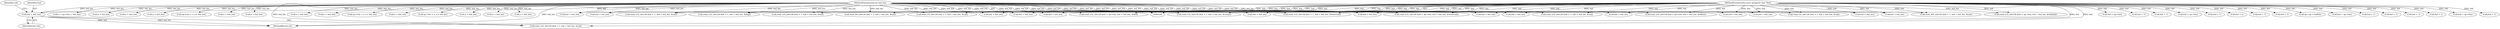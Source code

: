 digraph "0_radare2_52b1526443c1f433087928291d1c3d37a5600515@pointer" {
"1000997" [label="(Call,buf + buf_len)"];
"1000102" [label="(MethodParameterIn,const unsigned char *buf)"];
"1000103" [label="(MethodParameterIn,int buf_len)"];
"1000678" [label="(Call,buf + buf_len)"];
"1000832" [label="(Call,buf + buf_len)"];
"1000974" [label="(Call,n < buf_len)"];
"1000403" [label="(Call,buf + buf_len)"];
"1000999" [label="(Identifier,buf_len)"];
"1000103" [label="(MethodParameterIn,int buf_len)"];
"1000959" [label="(Call,read_i64_leb128 (buf + 1, buf + buf_len, &val))"];
"1000539" [label="(Call,buf + buf_len)"];
"1000673" [label="(Call,buf + op->len)"];
"1000734" [label="(Call,buf + buf_len)"];
"1000960" [label="(Call,buf + 1)"];
"1001034" [label="(Call,buf + 1)"];
"1001033" [label="(Call,read_u64_leb128 (buf + 1, buf + buf_len, &val))"];
"1000745" [label="(Call,n < buf_len)"];
"1001001" [label="(Identifier,val)"];
"1000730" [label="(Call,read_u32_leb128 (buf + 1, buf + buf_len, &val))"];
"1000800" [label="(Call,read_u32_leb128 (buf + 1, buf + buf_len, &flag))"];
"1000925" [label="(Call,read_i32_leb128 (buf + 1, buf + buf_len, &val))"];
"1000827" [label="(Call,buf + op->len)"];
"1000517" [label="(Call,op->len + n <= buf_len)"];
"1000672" [label="(Call,read_u32_leb128 (buf + op->len, buf + buf_len, &reserved))"];
"1000296" [label="(Call,buf + buf_len)"];
"1000647" [label="(Call,buf + 1)"];
"1000893" [label="(Call,n < buf_len)"];
"1000292" [label="(Call,read_i32_leb128 (buf + 1, buf + buf_len, &val))"];
"1001086" [label="(MethodReturn,int)"];
"1001008" [label="(Call,n < buf_len)"];
"1000926" [label="(Call,buf + 1)"];
"1000963" [label="(Call,buf + buf_len)"];
"1000550" [label="(Call,n + op->len < buf_len)"];
"1000879" [label="(Call,buf + 1)"];
"1000502" [label="(Call,read_u32_leb128 (buf + op->len, buf + buf_len, &table[i]))"];
"1000815" [label="(Call,n < buf_len)"];
"1000661" [label="(Call,n < buf_len)"];
"1000940" [label="(Call,n < buf_len)"];
"1000689" [label="(Call,op->len + n <= buf_len)"];
"1000994" [label="(Call,buf + 1)"];
"1000882" [label="(Call,buf + buf_len)"];
"1000110" [label="(Call,op->op = buf[0])"];
"1000451" [label="(Call,read_u32_leb128 (buf + 1, buf + buf_len, &count))"];
"1000650" [label="(Call,buf + buf_len)"];
"1000102" [label="(MethodParameterIn,const unsigned char *buf)"];
"1000503" [label="(Call,buf + op->len)"];
"1000466" [label="(Call,n < buf_len)"];
"1000307" [label="(Call,n < buf_len)"];
"1000804" [label="(Call,buf + buf_len)"];
"1000533" [label="(Call,read_u32_leb128 (buf + op->len, buf + buf_len, &def))"];
"1000731" [label="(Call,buf + 1)"];
"1000878" [label="(Call,read_u32_leb128 (buf + 1, buf + buf_len, &reserved))"];
"1000929" [label="(Call,buf + buf_len)"];
"1000399" [label="(Call,read_u32_leb128 (buf + 1, buf + buf_len, &val))"];
"1000801" [label="(Call,buf + 1)"];
"1000843" [label="(Call,op->len + n <= buf_len)"];
"1000826" [label="(Call,read_u32_leb128 (buf + op->len, buf + buf_len, &offset))"];
"1000400" [label="(Call,buf + 1)"];
"1000452" [label="(Call,buf + 1)"];
"1000534" [label="(Call,buf + op->len)"];
"1000414" [label="(Call,n < buf_len)"];
"1000508" [label="(Call,buf + buf_len)"];
"1000997" [label="(Call,buf + buf_len)"];
"1001048" [label="(Call,n < buf_len)"];
"1000993" [label="(Call,read_u32_leb128 (buf + 1, buf + buf_len, &val))"];
"1001037" [label="(Call,buf + buf_len)"];
"1000998" [label="(Identifier,buf)"];
"1000293" [label="(Call,buf + 1)"];
"1000646" [label="(Call,read_u32_leb128 (buf + 1, buf + buf_len, &val))"];
"1000455" [label="(Call,buf + buf_len)"];
"1000997" -> "1000993"  [label="AST: "];
"1000997" -> "1000999"  [label="CFG: "];
"1000998" -> "1000997"  [label="AST: "];
"1000999" -> "1000997"  [label="AST: "];
"1001001" -> "1000997"  [label="CFG: "];
"1000997" -> "1001086"  [label="DDG: buf"];
"1000997" -> "1001086"  [label="DDG: buf_len"];
"1000102" -> "1000997"  [label="DDG: buf"];
"1000103" -> "1000997"  [label="DDG: buf_len"];
"1000102" -> "1000100"  [label="AST: "];
"1000102" -> "1001086"  [label="DDG: buf"];
"1000102" -> "1000110"  [label="DDG: buf"];
"1000102" -> "1000292"  [label="DDG: buf"];
"1000102" -> "1000293"  [label="DDG: buf"];
"1000102" -> "1000296"  [label="DDG: buf"];
"1000102" -> "1000399"  [label="DDG: buf"];
"1000102" -> "1000400"  [label="DDG: buf"];
"1000102" -> "1000403"  [label="DDG: buf"];
"1000102" -> "1000451"  [label="DDG: buf"];
"1000102" -> "1000452"  [label="DDG: buf"];
"1000102" -> "1000455"  [label="DDG: buf"];
"1000102" -> "1000502"  [label="DDG: buf"];
"1000102" -> "1000503"  [label="DDG: buf"];
"1000102" -> "1000508"  [label="DDG: buf"];
"1000102" -> "1000533"  [label="DDG: buf"];
"1000102" -> "1000534"  [label="DDG: buf"];
"1000102" -> "1000539"  [label="DDG: buf"];
"1000102" -> "1000646"  [label="DDG: buf"];
"1000102" -> "1000647"  [label="DDG: buf"];
"1000102" -> "1000650"  [label="DDG: buf"];
"1000102" -> "1000672"  [label="DDG: buf"];
"1000102" -> "1000673"  [label="DDG: buf"];
"1000102" -> "1000678"  [label="DDG: buf"];
"1000102" -> "1000730"  [label="DDG: buf"];
"1000102" -> "1000731"  [label="DDG: buf"];
"1000102" -> "1000734"  [label="DDG: buf"];
"1000102" -> "1000800"  [label="DDG: buf"];
"1000102" -> "1000801"  [label="DDG: buf"];
"1000102" -> "1000804"  [label="DDG: buf"];
"1000102" -> "1000826"  [label="DDG: buf"];
"1000102" -> "1000827"  [label="DDG: buf"];
"1000102" -> "1000832"  [label="DDG: buf"];
"1000102" -> "1000878"  [label="DDG: buf"];
"1000102" -> "1000879"  [label="DDG: buf"];
"1000102" -> "1000882"  [label="DDG: buf"];
"1000102" -> "1000925"  [label="DDG: buf"];
"1000102" -> "1000926"  [label="DDG: buf"];
"1000102" -> "1000929"  [label="DDG: buf"];
"1000102" -> "1000959"  [label="DDG: buf"];
"1000102" -> "1000960"  [label="DDG: buf"];
"1000102" -> "1000963"  [label="DDG: buf"];
"1000102" -> "1000993"  [label="DDG: buf"];
"1000102" -> "1000994"  [label="DDG: buf"];
"1000102" -> "1001033"  [label="DDG: buf"];
"1000102" -> "1001034"  [label="DDG: buf"];
"1000102" -> "1001037"  [label="DDG: buf"];
"1000103" -> "1000100"  [label="AST: "];
"1000103" -> "1001086"  [label="DDG: buf_len"];
"1000103" -> "1000292"  [label="DDG: buf_len"];
"1000103" -> "1000296"  [label="DDG: buf_len"];
"1000103" -> "1000307"  [label="DDG: buf_len"];
"1000103" -> "1000399"  [label="DDG: buf_len"];
"1000103" -> "1000403"  [label="DDG: buf_len"];
"1000103" -> "1000414"  [label="DDG: buf_len"];
"1000103" -> "1000451"  [label="DDG: buf_len"];
"1000103" -> "1000455"  [label="DDG: buf_len"];
"1000103" -> "1000466"  [label="DDG: buf_len"];
"1000103" -> "1000502"  [label="DDG: buf_len"];
"1000103" -> "1000508"  [label="DDG: buf_len"];
"1000103" -> "1000517"  [label="DDG: buf_len"];
"1000103" -> "1000533"  [label="DDG: buf_len"];
"1000103" -> "1000539"  [label="DDG: buf_len"];
"1000103" -> "1000550"  [label="DDG: buf_len"];
"1000103" -> "1000646"  [label="DDG: buf_len"];
"1000103" -> "1000650"  [label="DDG: buf_len"];
"1000103" -> "1000661"  [label="DDG: buf_len"];
"1000103" -> "1000672"  [label="DDG: buf_len"];
"1000103" -> "1000678"  [label="DDG: buf_len"];
"1000103" -> "1000689"  [label="DDG: buf_len"];
"1000103" -> "1000730"  [label="DDG: buf_len"];
"1000103" -> "1000734"  [label="DDG: buf_len"];
"1000103" -> "1000745"  [label="DDG: buf_len"];
"1000103" -> "1000800"  [label="DDG: buf_len"];
"1000103" -> "1000804"  [label="DDG: buf_len"];
"1000103" -> "1000815"  [label="DDG: buf_len"];
"1000103" -> "1000826"  [label="DDG: buf_len"];
"1000103" -> "1000832"  [label="DDG: buf_len"];
"1000103" -> "1000843"  [label="DDG: buf_len"];
"1000103" -> "1000878"  [label="DDG: buf_len"];
"1000103" -> "1000882"  [label="DDG: buf_len"];
"1000103" -> "1000893"  [label="DDG: buf_len"];
"1000103" -> "1000925"  [label="DDG: buf_len"];
"1000103" -> "1000929"  [label="DDG: buf_len"];
"1000103" -> "1000940"  [label="DDG: buf_len"];
"1000103" -> "1000959"  [label="DDG: buf_len"];
"1000103" -> "1000963"  [label="DDG: buf_len"];
"1000103" -> "1000974"  [label="DDG: buf_len"];
"1000103" -> "1000993"  [label="DDG: buf_len"];
"1000103" -> "1001008"  [label="DDG: buf_len"];
"1000103" -> "1001033"  [label="DDG: buf_len"];
"1000103" -> "1001037"  [label="DDG: buf_len"];
"1000103" -> "1001048"  [label="DDG: buf_len"];
}
